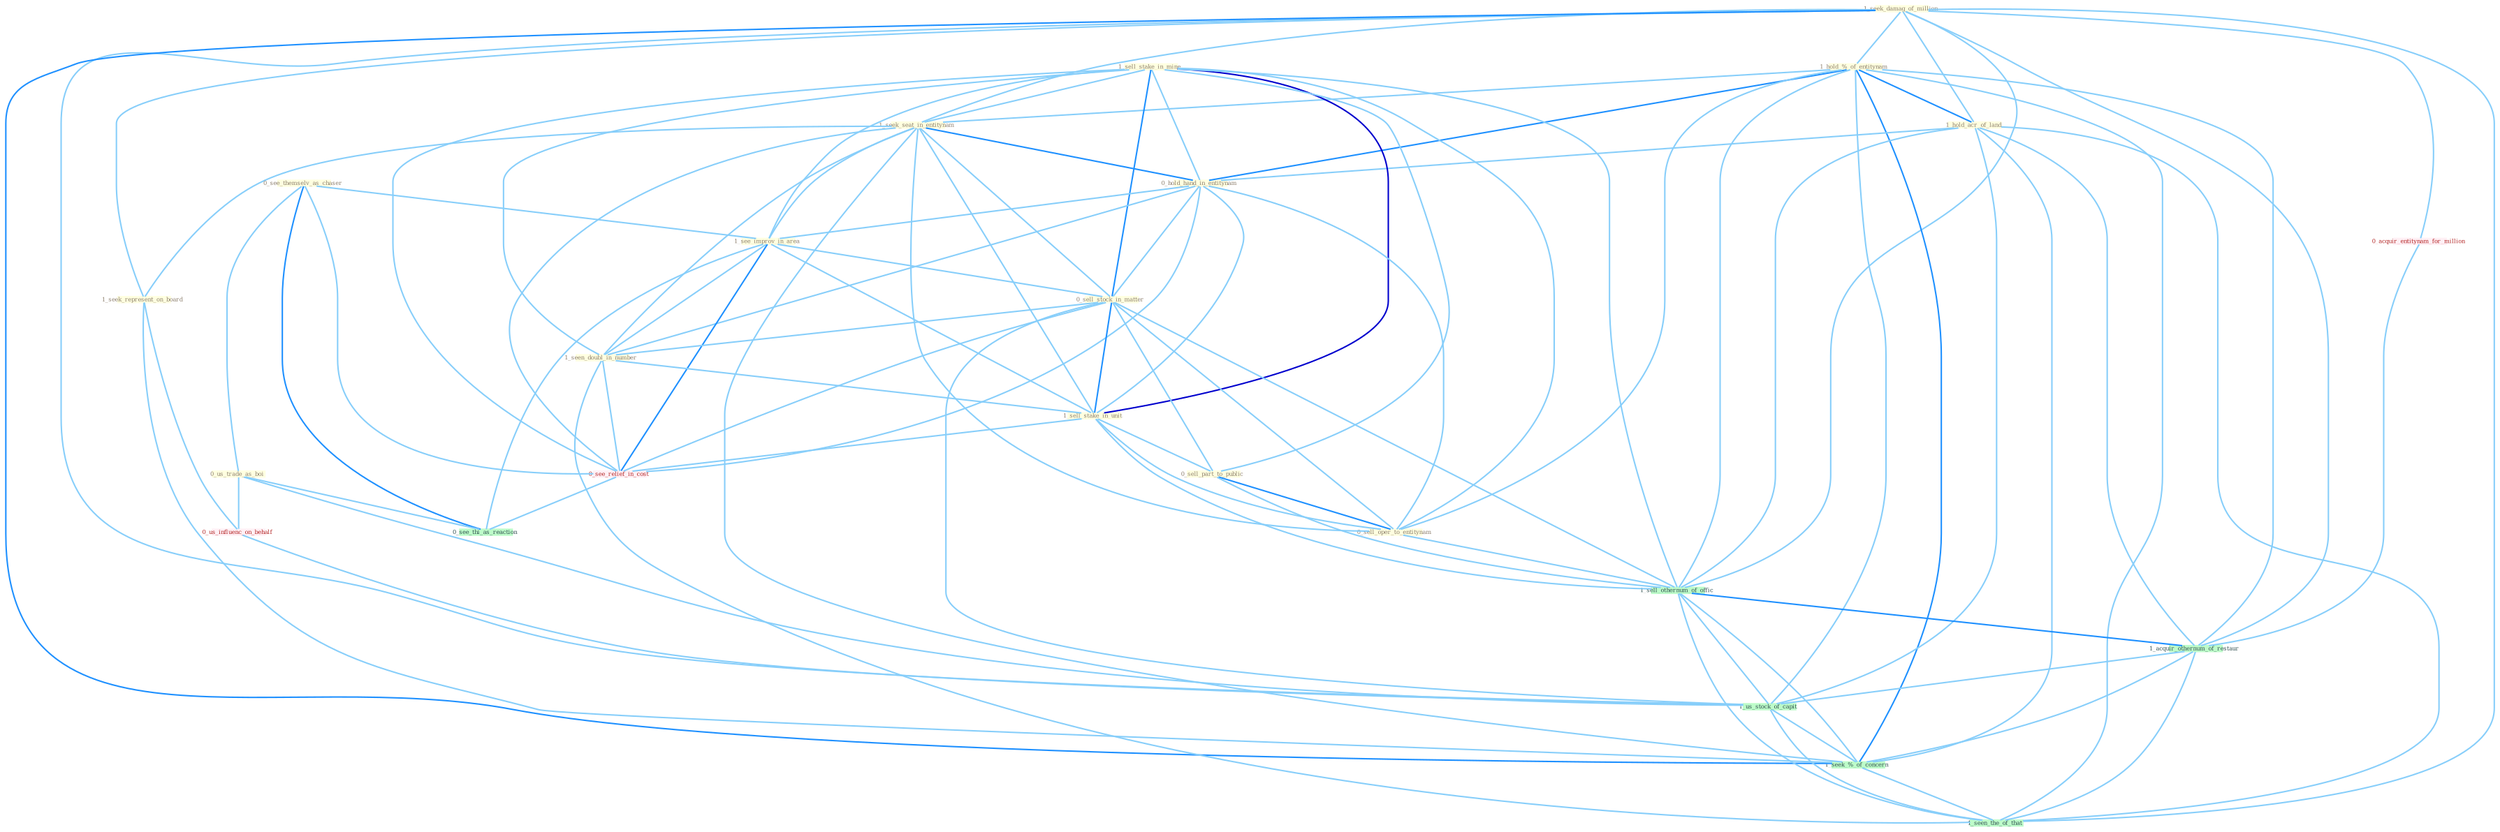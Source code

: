 Graph G{ 
    node
    [shape=polygon,style=filled,width=.5,height=.06,color="#BDFCC9",fixedsize=true,fontsize=4,
    fontcolor="#2f4f4f"];
    {node
    [color="#ffffe0", fontcolor="#8b7d6b"] "1_seek_damag_of_million " "1_hold_%_of_entitynam " "1_hold_acr_of_land " "1_sell_stake_in_mine " "1_seek_seat_in_entitynam " "0_see_themselv_as_chaser " "0_hold_hand_in_entitynam " "1_see_improv_in_area " "0_sell_stock_in_matter " "1_seen_doubl_in_number " "1_seek_represent_on_board " "1_sell_stake_in_unit " "0_sell_part_to_public " "0_sell_oper_to_entitynam " "0_us_trade_as_boi "}
{node [color="#fff0f5", fontcolor="#b22222"] "0_acquir_entitynam_for_million " "0_us_influenc_on_behalf " "0_see_relief_in_cost "}
edge [color="#B0E2FF"];

	"1_seek_damag_of_million " -- "1_hold_%_of_entitynam " [w="1", color="#87cefa" ];
	"1_seek_damag_of_million " -- "1_hold_acr_of_land " [w="1", color="#87cefa" ];
	"1_seek_damag_of_million " -- "1_seek_seat_in_entitynam " [w="1", color="#87cefa" ];
	"1_seek_damag_of_million " -- "1_seek_represent_on_board " [w="1", color="#87cefa" ];
	"1_seek_damag_of_million " -- "0_acquir_entitynam_for_million " [w="1", color="#87cefa" ];
	"1_seek_damag_of_million " -- "1_sell_othernum_of_offic " [w="1", color="#87cefa" ];
	"1_seek_damag_of_million " -- "1_acquir_othernum_of_restaur " [w="1", color="#87cefa" ];
	"1_seek_damag_of_million " -- "1_us_stock_of_capit " [w="1", color="#87cefa" ];
	"1_seek_damag_of_million " -- "1_seek_%_of_concern " [w="2", color="#1e90ff" , len=0.8];
	"1_seek_damag_of_million " -- "1_seen_the_of_that " [w="1", color="#87cefa" ];
	"1_hold_%_of_entitynam " -- "1_hold_acr_of_land " [w="2", color="#1e90ff" , len=0.8];
	"1_hold_%_of_entitynam " -- "1_seek_seat_in_entitynam " [w="1", color="#87cefa" ];
	"1_hold_%_of_entitynam " -- "0_hold_hand_in_entitynam " [w="2", color="#1e90ff" , len=0.8];
	"1_hold_%_of_entitynam " -- "0_sell_oper_to_entitynam " [w="1", color="#87cefa" ];
	"1_hold_%_of_entitynam " -- "1_sell_othernum_of_offic " [w="1", color="#87cefa" ];
	"1_hold_%_of_entitynam " -- "1_acquir_othernum_of_restaur " [w="1", color="#87cefa" ];
	"1_hold_%_of_entitynam " -- "1_us_stock_of_capit " [w="1", color="#87cefa" ];
	"1_hold_%_of_entitynam " -- "1_seek_%_of_concern " [w="2", color="#1e90ff" , len=0.8];
	"1_hold_%_of_entitynam " -- "1_seen_the_of_that " [w="1", color="#87cefa" ];
	"1_hold_acr_of_land " -- "0_hold_hand_in_entitynam " [w="1", color="#87cefa" ];
	"1_hold_acr_of_land " -- "1_sell_othernum_of_offic " [w="1", color="#87cefa" ];
	"1_hold_acr_of_land " -- "1_acquir_othernum_of_restaur " [w="1", color="#87cefa" ];
	"1_hold_acr_of_land " -- "1_us_stock_of_capit " [w="1", color="#87cefa" ];
	"1_hold_acr_of_land " -- "1_seek_%_of_concern " [w="1", color="#87cefa" ];
	"1_hold_acr_of_land " -- "1_seen_the_of_that " [w="1", color="#87cefa" ];
	"1_sell_stake_in_mine " -- "1_seek_seat_in_entitynam " [w="1", color="#87cefa" ];
	"1_sell_stake_in_mine " -- "0_hold_hand_in_entitynam " [w="1", color="#87cefa" ];
	"1_sell_stake_in_mine " -- "1_see_improv_in_area " [w="1", color="#87cefa" ];
	"1_sell_stake_in_mine " -- "0_sell_stock_in_matter " [w="2", color="#1e90ff" , len=0.8];
	"1_sell_stake_in_mine " -- "1_seen_doubl_in_number " [w="1", color="#87cefa" ];
	"1_sell_stake_in_mine " -- "1_sell_stake_in_unit " [w="3", color="#0000cd" , len=0.6];
	"1_sell_stake_in_mine " -- "0_sell_part_to_public " [w="1", color="#87cefa" ];
	"1_sell_stake_in_mine " -- "0_sell_oper_to_entitynam " [w="1", color="#87cefa" ];
	"1_sell_stake_in_mine " -- "1_sell_othernum_of_offic " [w="1", color="#87cefa" ];
	"1_sell_stake_in_mine " -- "0_see_relief_in_cost " [w="1", color="#87cefa" ];
	"1_seek_seat_in_entitynam " -- "0_hold_hand_in_entitynam " [w="2", color="#1e90ff" , len=0.8];
	"1_seek_seat_in_entitynam " -- "1_see_improv_in_area " [w="1", color="#87cefa" ];
	"1_seek_seat_in_entitynam " -- "0_sell_stock_in_matter " [w="1", color="#87cefa" ];
	"1_seek_seat_in_entitynam " -- "1_seen_doubl_in_number " [w="1", color="#87cefa" ];
	"1_seek_seat_in_entitynam " -- "1_seek_represent_on_board " [w="1", color="#87cefa" ];
	"1_seek_seat_in_entitynam " -- "1_sell_stake_in_unit " [w="1", color="#87cefa" ];
	"1_seek_seat_in_entitynam " -- "0_sell_oper_to_entitynam " [w="1", color="#87cefa" ];
	"1_seek_seat_in_entitynam " -- "0_see_relief_in_cost " [w="1", color="#87cefa" ];
	"1_seek_seat_in_entitynam " -- "1_seek_%_of_concern " [w="1", color="#87cefa" ];
	"0_see_themselv_as_chaser " -- "1_see_improv_in_area " [w="1", color="#87cefa" ];
	"0_see_themselv_as_chaser " -- "0_us_trade_as_boi " [w="1", color="#87cefa" ];
	"0_see_themselv_as_chaser " -- "0_see_relief_in_cost " [w="1", color="#87cefa" ];
	"0_see_themselv_as_chaser " -- "0_see_thi_as_reaction " [w="2", color="#1e90ff" , len=0.8];
	"0_hold_hand_in_entitynam " -- "1_see_improv_in_area " [w="1", color="#87cefa" ];
	"0_hold_hand_in_entitynam " -- "0_sell_stock_in_matter " [w="1", color="#87cefa" ];
	"0_hold_hand_in_entitynam " -- "1_seen_doubl_in_number " [w="1", color="#87cefa" ];
	"0_hold_hand_in_entitynam " -- "1_sell_stake_in_unit " [w="1", color="#87cefa" ];
	"0_hold_hand_in_entitynam " -- "0_sell_oper_to_entitynam " [w="1", color="#87cefa" ];
	"0_hold_hand_in_entitynam " -- "0_see_relief_in_cost " [w="1", color="#87cefa" ];
	"1_see_improv_in_area " -- "0_sell_stock_in_matter " [w="1", color="#87cefa" ];
	"1_see_improv_in_area " -- "1_seen_doubl_in_number " [w="1", color="#87cefa" ];
	"1_see_improv_in_area " -- "1_sell_stake_in_unit " [w="1", color="#87cefa" ];
	"1_see_improv_in_area " -- "0_see_relief_in_cost " [w="2", color="#1e90ff" , len=0.8];
	"1_see_improv_in_area " -- "0_see_thi_as_reaction " [w="1", color="#87cefa" ];
	"0_sell_stock_in_matter " -- "1_seen_doubl_in_number " [w="1", color="#87cefa" ];
	"0_sell_stock_in_matter " -- "1_sell_stake_in_unit " [w="2", color="#1e90ff" , len=0.8];
	"0_sell_stock_in_matter " -- "0_sell_part_to_public " [w="1", color="#87cefa" ];
	"0_sell_stock_in_matter " -- "0_sell_oper_to_entitynam " [w="1", color="#87cefa" ];
	"0_sell_stock_in_matter " -- "1_sell_othernum_of_offic " [w="1", color="#87cefa" ];
	"0_sell_stock_in_matter " -- "0_see_relief_in_cost " [w="1", color="#87cefa" ];
	"0_sell_stock_in_matter " -- "1_us_stock_of_capit " [w="1", color="#87cefa" ];
	"1_seen_doubl_in_number " -- "1_sell_stake_in_unit " [w="1", color="#87cefa" ];
	"1_seen_doubl_in_number " -- "0_see_relief_in_cost " [w="1", color="#87cefa" ];
	"1_seen_doubl_in_number " -- "1_seen_the_of_that " [w="1", color="#87cefa" ];
	"1_seek_represent_on_board " -- "0_us_influenc_on_behalf " [w="1", color="#87cefa" ];
	"1_seek_represent_on_board " -- "1_seek_%_of_concern " [w="1", color="#87cefa" ];
	"1_sell_stake_in_unit " -- "0_sell_part_to_public " [w="1", color="#87cefa" ];
	"1_sell_stake_in_unit " -- "0_sell_oper_to_entitynam " [w="1", color="#87cefa" ];
	"1_sell_stake_in_unit " -- "1_sell_othernum_of_offic " [w="1", color="#87cefa" ];
	"1_sell_stake_in_unit " -- "0_see_relief_in_cost " [w="1", color="#87cefa" ];
	"0_sell_part_to_public " -- "0_sell_oper_to_entitynam " [w="2", color="#1e90ff" , len=0.8];
	"0_sell_part_to_public " -- "1_sell_othernum_of_offic " [w="1", color="#87cefa" ];
	"0_sell_oper_to_entitynam " -- "1_sell_othernum_of_offic " [w="1", color="#87cefa" ];
	"0_us_trade_as_boi " -- "0_us_influenc_on_behalf " [w="1", color="#87cefa" ];
	"0_us_trade_as_boi " -- "0_see_thi_as_reaction " [w="1", color="#87cefa" ];
	"0_us_trade_as_boi " -- "1_us_stock_of_capit " [w="1", color="#87cefa" ];
	"0_acquir_entitynam_for_million " -- "1_acquir_othernum_of_restaur " [w="1", color="#87cefa" ];
	"1_sell_othernum_of_offic " -- "1_acquir_othernum_of_restaur " [w="2", color="#1e90ff" , len=0.8];
	"1_sell_othernum_of_offic " -- "1_us_stock_of_capit " [w="1", color="#87cefa" ];
	"1_sell_othernum_of_offic " -- "1_seek_%_of_concern " [w="1", color="#87cefa" ];
	"1_sell_othernum_of_offic " -- "1_seen_the_of_that " [w="1", color="#87cefa" ];
	"0_us_influenc_on_behalf " -- "1_us_stock_of_capit " [w="1", color="#87cefa" ];
	"0_see_relief_in_cost " -- "0_see_thi_as_reaction " [w="1", color="#87cefa" ];
	"1_acquir_othernum_of_restaur " -- "1_us_stock_of_capit " [w="1", color="#87cefa" ];
	"1_acquir_othernum_of_restaur " -- "1_seek_%_of_concern " [w="1", color="#87cefa" ];
	"1_acquir_othernum_of_restaur " -- "1_seen_the_of_that " [w="1", color="#87cefa" ];
	"1_us_stock_of_capit " -- "1_seek_%_of_concern " [w="1", color="#87cefa" ];
	"1_us_stock_of_capit " -- "1_seen_the_of_that " [w="1", color="#87cefa" ];
	"1_seek_%_of_concern " -- "1_seen_the_of_that " [w="1", color="#87cefa" ];
}